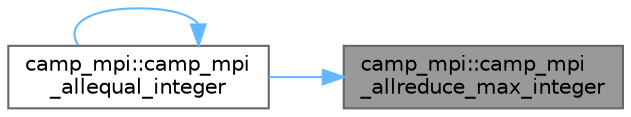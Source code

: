 digraph "camp_mpi::camp_mpi_allreduce_max_integer"
{
 // LATEX_PDF_SIZE
  bgcolor="transparent";
  edge [fontname=Helvetica,fontsize=10,labelfontname=Helvetica,labelfontsize=10];
  node [fontname=Helvetica,fontsize=10,shape=box,height=0.2,width=0.4];
  rankdir="RL";
  Node1 [label="camp_mpi::camp_mpi\l_allreduce_max_integer",height=0.2,width=0.4,color="gray40", fillcolor="grey60", style="filled", fontcolor="black",tooltip="Computes the maximum of val across all processes, storing the result in val_max on all processes."];
  Node1 -> Node2 [dir="back",color="steelblue1",style="solid"];
  Node2 [label="camp_mpi::camp_mpi\l_allequal_integer",height=0.2,width=0.4,color="grey40", fillcolor="white", style="filled",URL="$namespacecamp__mpi.html#a674d1494035941591fecccc3210bb5e3",tooltip="Returns whether all processors have the same value."];
  Node2 -> Node2 [dir="back",color="steelblue1",style="solid"];
}
